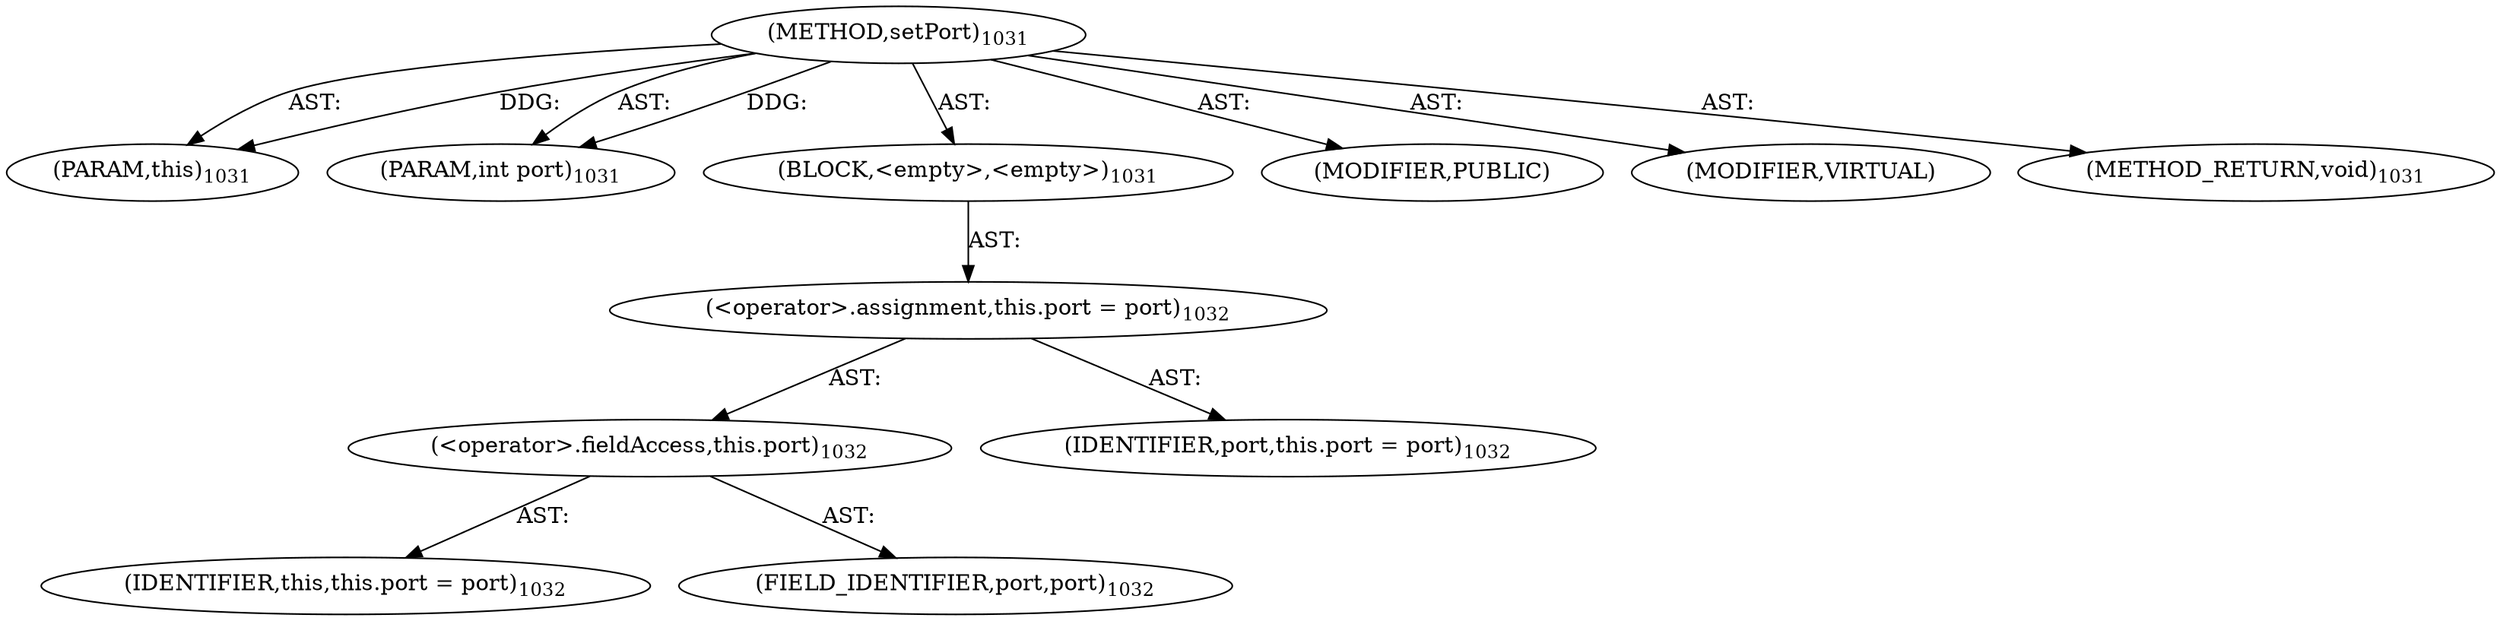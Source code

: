 digraph "setPort" {  
"111669149732" [label = <(METHOD,setPort)<SUB>1031</SUB>> ]
"115964117022" [label = <(PARAM,this)<SUB>1031</SUB>> ]
"115964117102" [label = <(PARAM,int port)<SUB>1031</SUB>> ]
"25769803967" [label = <(BLOCK,&lt;empty&gt;,&lt;empty&gt;)<SUB>1031</SUB>> ]
"30064771832" [label = <(&lt;operator&gt;.assignment,this.port = port)<SUB>1032</SUB>> ]
"30064771833" [label = <(&lt;operator&gt;.fieldAccess,this.port)<SUB>1032</SUB>> ]
"68719476832" [label = <(IDENTIFIER,this,this.port = port)<SUB>1032</SUB>> ]
"55834575019" [label = <(FIELD_IDENTIFIER,port,port)<SUB>1032</SUB>> ]
"68719477478" [label = <(IDENTIFIER,port,this.port = port)<SUB>1032</SUB>> ]
"133143986313" [label = <(MODIFIER,PUBLIC)> ]
"133143986314" [label = <(MODIFIER,VIRTUAL)> ]
"128849018916" [label = <(METHOD_RETURN,void)<SUB>1031</SUB>> ]
  "111669149732" -> "115964117022"  [ label = "AST: "] 
  "111669149732" -> "115964117102"  [ label = "AST: "] 
  "111669149732" -> "25769803967"  [ label = "AST: "] 
  "111669149732" -> "133143986313"  [ label = "AST: "] 
  "111669149732" -> "133143986314"  [ label = "AST: "] 
  "111669149732" -> "128849018916"  [ label = "AST: "] 
  "25769803967" -> "30064771832"  [ label = "AST: "] 
  "30064771832" -> "30064771833"  [ label = "AST: "] 
  "30064771832" -> "68719477478"  [ label = "AST: "] 
  "30064771833" -> "68719476832"  [ label = "AST: "] 
  "30064771833" -> "55834575019"  [ label = "AST: "] 
  "111669149732" -> "115964117022"  [ label = "DDG: "] 
  "111669149732" -> "115964117102"  [ label = "DDG: "] 
}
